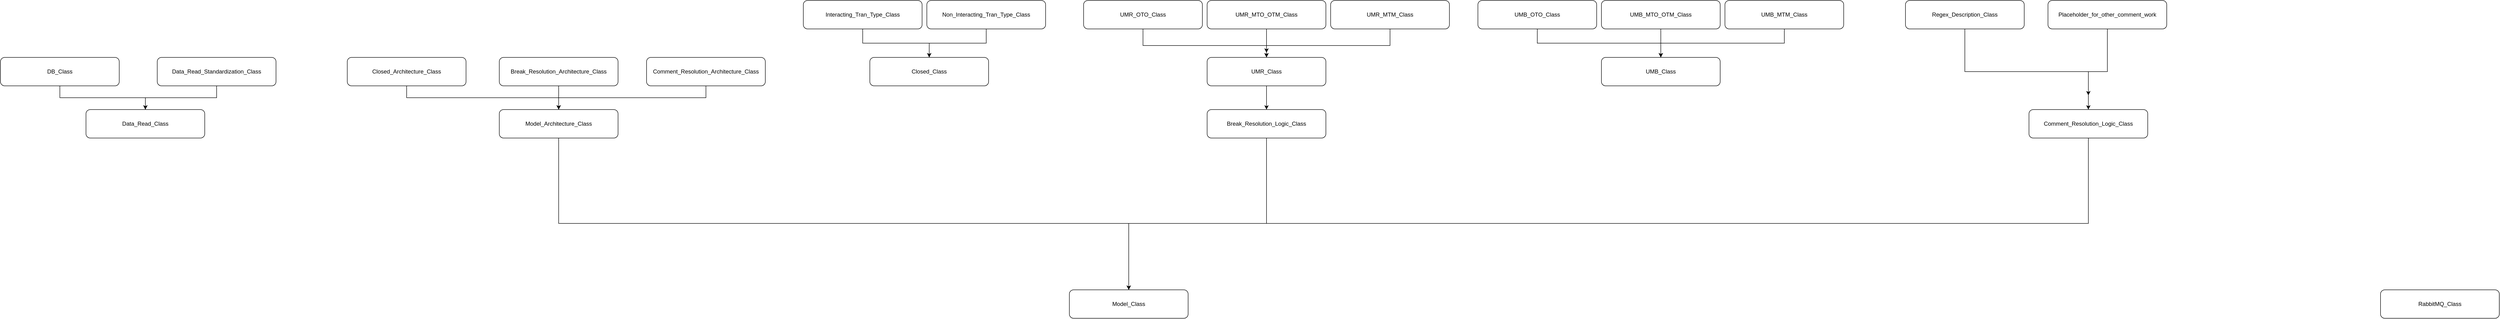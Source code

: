 <mxfile version="15.2.9" type="device"><diagram id="h__1ENWta0kDHQKzGXym" name="Page-1"><mxGraphModel dx="1773" dy="1783" grid="1" gridSize="10" guides="1" tooltips="1" connect="1" arrows="1" fold="1" page="1" pageScale="1" pageWidth="827" pageHeight="1169" math="0" shadow="0"><root><mxCell id="0"/><mxCell id="1" parent="0"/><mxCell id="gYxiSioCZgGkHThGzrpN-26" style="edgeStyle=orthogonalEdgeStyle;rounded=0;orthogonalLoop=1;jettySize=auto;html=1;entryX=0.5;entryY=0;entryDx=0;entryDy=0;" parent="1" source="gYxiSioCZgGkHThGzrpN-1" target="gYxiSioCZgGkHThGzrpN-7" edge="1"><mxGeometry relative="1" as="geometry"/></mxCell><mxCell id="gYxiSioCZgGkHThGzrpN-1" value="Data_Read_Standardization_Class" style="rounded=1;whiteSpace=wrap;html=1;" parent="1" vertex="1"><mxGeometry x="-160" y="90" width="250" height="60" as="geometry"/></mxCell><mxCell id="gYxiSioCZgGkHThGzrpN-25" style="edgeStyle=orthogonalEdgeStyle;rounded=0;orthogonalLoop=1;jettySize=auto;html=1;entryX=0.5;entryY=0;entryDx=0;entryDy=0;" parent="1" source="gYxiSioCZgGkHThGzrpN-2" target="gYxiSioCZgGkHThGzrpN-7" edge="1"><mxGeometry relative="1" as="geometry"/></mxCell><mxCell id="gYxiSioCZgGkHThGzrpN-2" value="DB_Class" style="rounded=1;whiteSpace=wrap;html=1;" parent="1" vertex="1"><mxGeometry x="-490" y="90" width="250" height="60" as="geometry"/></mxCell><mxCell id="gYxiSioCZgGkHThGzrpN-28" style="edgeStyle=orthogonalEdgeStyle;rounded=0;orthogonalLoop=1;jettySize=auto;html=1;" parent="1" source="gYxiSioCZgGkHThGzrpN-3" target="gYxiSioCZgGkHThGzrpN-6" edge="1"><mxGeometry relative="1" as="geometry"/></mxCell><mxCell id="gYxiSioCZgGkHThGzrpN-3" value="Break_Resolution_Architecture_Class" style="rounded=1;whiteSpace=wrap;html=1;" parent="1" vertex="1"><mxGeometry x="560" y="90" width="250" height="60" as="geometry"/></mxCell><mxCell id="gYxiSioCZgGkHThGzrpN-37" style="edgeStyle=orthogonalEdgeStyle;rounded=0;orthogonalLoop=1;jettySize=auto;html=1;" parent="1" source="gYxiSioCZgGkHThGzrpN-4" target="gYxiSioCZgGkHThGzrpN-6" edge="1"><mxGeometry relative="1" as="geometry"><mxPoint x="870" y="200" as="targetPoint"/><Array as="points"><mxPoint x="995" y="175"/><mxPoint x="685" y="175"/></Array></mxGeometry></mxCell><mxCell id="gYxiSioCZgGkHThGzrpN-4" value="Comment_Resolution_Architecture_Class" style="rounded=1;whiteSpace=wrap;html=1;" parent="1" vertex="1"><mxGeometry x="870" y="90" width="250" height="60" as="geometry"/></mxCell><mxCell id="gYxiSioCZgGkHThGzrpN-5" value="Model_Class" style="rounded=1;whiteSpace=wrap;html=1;" parent="1" vertex="1"><mxGeometry x="1760" y="580" width="250" height="60" as="geometry"/></mxCell><mxCell id="gYxiSioCZgGkHThGzrpN-43" style="edgeStyle=orthogonalEdgeStyle;rounded=0;orthogonalLoop=1;jettySize=auto;html=1;" parent="1" source="gYxiSioCZgGkHThGzrpN-6" target="gYxiSioCZgGkHThGzrpN-5" edge="1"><mxGeometry relative="1" as="geometry"><mxPoint x="790" y="570" as="targetPoint"/><Array as="points"><mxPoint x="685" y="440"/><mxPoint x="1885" y="440"/></Array></mxGeometry></mxCell><mxCell id="gYxiSioCZgGkHThGzrpN-6" value="Model_Architecture_Class" style="rounded=1;whiteSpace=wrap;html=1;" parent="1" vertex="1"><mxGeometry x="560" y="200" width="250" height="60" as="geometry"/></mxCell><mxCell id="gYxiSioCZgGkHThGzrpN-7" value="Data_Read_Class" style="rounded=1;whiteSpace=wrap;html=1;" parent="1" vertex="1"><mxGeometry x="-310" y="200" width="250" height="60" as="geometry"/></mxCell><mxCell id="gYxiSioCZgGkHThGzrpN-8" value="Closed_Class" style="rounded=1;whiteSpace=wrap;html=1;" parent="1" vertex="1"><mxGeometry x="1340" y="90" width="250" height="60" as="geometry"/></mxCell><mxCell id="gYxiSioCZgGkHThGzrpN-35" style="edgeStyle=orthogonalEdgeStyle;rounded=0;orthogonalLoop=1;jettySize=auto;html=1;entryX=0.5;entryY=0;entryDx=0;entryDy=0;" parent="1" source="gYxiSioCZgGkHThGzrpN-9" target="gYxiSioCZgGkHThGzrpN-10" edge="1"><mxGeometry relative="1" as="geometry"/></mxCell><mxCell id="gYxiSioCZgGkHThGzrpN-9" value="UMR_Class" style="rounded=1;whiteSpace=wrap;html=1;" parent="1" vertex="1"><mxGeometry x="2050" y="90" width="250" height="60" as="geometry"/></mxCell><mxCell id="gYxiSioCZgGkHThGzrpN-44" style="edgeStyle=orthogonalEdgeStyle;rounded=0;orthogonalLoop=1;jettySize=auto;html=1;" parent="1" source="gYxiSioCZgGkHThGzrpN-10" target="gYxiSioCZgGkHThGzrpN-5" edge="1"><mxGeometry relative="1" as="geometry"><mxPoint x="2160" y="570" as="targetPoint"/><Array as="points"><mxPoint x="2175" y="440"/><mxPoint x="1885" y="440"/></Array></mxGeometry></mxCell><mxCell id="gYxiSioCZgGkHThGzrpN-10" value="Break_Resolution_Logic_Class" style="rounded=1;whiteSpace=wrap;html=1;" parent="1" vertex="1"><mxGeometry x="2050" y="200" width="250" height="60" as="geometry"/></mxCell><mxCell id="gYxiSioCZgGkHThGzrpN-32" style="edgeStyle=orthogonalEdgeStyle;rounded=0;orthogonalLoop=1;jettySize=auto;html=1;" parent="1" source="gYxiSioCZgGkHThGzrpN-12" target="gYxiSioCZgGkHThGzrpN-9" edge="1"><mxGeometry relative="1" as="geometry"><mxPoint x="2020" y="100" as="targetPoint"/><Array as="points"><mxPoint x="1915" y="65"/><mxPoint x="2175" y="65"/></Array></mxGeometry></mxCell><mxCell id="gYxiSioCZgGkHThGzrpN-12" value="UMR_OTO_&lt;span style=&quot;color: rgba(0 , 0 , 0 , 0) ; font-family: monospace ; font-size: 0px&quot;&gt;%3CmxGraphModel%3E%3Croot%3E%3CmxCell%20id%3D%220%22%2F%3E%3CmxCell%20id%3D%221%22%20parent%3D%220%22%2F%3E%3CmxCell%20id%3D%222%22%20value%3D%22UMR_Class%22%20style%3D%22rounded%3D1%3BwhiteSpace%3Dwrap%3Bhtml%3D1%3B%22%20vertex%3D%221%22%20parent%3D%221%22%3E%3CmxGeometry%20x%3D%221640%22%20y%3D%2290%22%20width%3D%22250%22%20height%3D%2260%22%20as%3D%22geometry%22%2F%3E%3C%2FmxCell%3E%3C%2Froot%3E%3C%2FmxGraphModel%3E&lt;/span&gt;Class" style="rounded=1;whiteSpace=wrap;html=1;" parent="1" vertex="1"><mxGeometry x="1790" y="-30" width="250" height="60" as="geometry"/></mxCell><mxCell id="gYxiSioCZgGkHThGzrpN-33" style="edgeStyle=orthogonalEdgeStyle;rounded=0;orthogonalLoop=1;jettySize=auto;html=1;" parent="1" source="gYxiSioCZgGkHThGzrpN-13" edge="1"><mxGeometry relative="1" as="geometry"><mxPoint x="2175" y="80" as="targetPoint"/></mxGeometry></mxCell><mxCell id="gYxiSioCZgGkHThGzrpN-13" value="UMR_MTO_OTM_&lt;span style=&quot;color: rgba(0 , 0 , 0 , 0) ; font-family: monospace ; font-size: 0px&quot;&gt;%3CmxGraphModel%3E%3Croot%3E%3CmxCell%20id%3D%220%22%2F%3E%3CmxCell%20id%3D%221%22%20parent%3D%220%22%2F%3E%3CmxCell%20id%3D%222%22%20value%3D%22UMR_Class%22%20style%3D%22rounded%3D1%3BwhiteSpace%3Dwrap%3Bhtml%3D1%3B%22%20vertex%3D%221%22%20parent%3D%221%22%3E%3CmxGeometry%20x%3D%221640%22%20y%3D%2290%22%20width%3D%22250%22%20height%3D%2260%22%20as%3D%22geometry%22%2F%3E%3C%2FmxCell%3E%3C%2Froot%3E%3C%2FmxGraphModel%3E&lt;/span&gt;Class" style="rounded=1;whiteSpace=wrap;html=1;" parent="1" vertex="1"><mxGeometry x="2050" y="-30" width="250" height="60" as="geometry"/></mxCell><mxCell id="gYxiSioCZgGkHThGzrpN-34" style="edgeStyle=orthogonalEdgeStyle;rounded=0;orthogonalLoop=1;jettySize=auto;html=1;" parent="1" source="gYxiSioCZgGkHThGzrpN-14" target="gYxiSioCZgGkHThGzrpN-9" edge="1"><mxGeometry relative="1" as="geometry"><mxPoint x="2350" y="100" as="targetPoint"/><Array as="points"><mxPoint x="2435" y="65"/><mxPoint x="2175" y="65"/></Array></mxGeometry></mxCell><mxCell id="gYxiSioCZgGkHThGzrpN-14" value="UMR_MTM_&lt;span style=&quot;color: rgba(0 , 0 , 0 , 0) ; font-family: monospace ; font-size: 0px&quot;&gt;%3CmxGraphModel%3E%3Croot%3E%3CmxCell%20id%3D%220%22%2F%3E%3CmxCell%20id%3D%221%22%20parent%3D%220%22%2F%3E%3CmxCell%20id%3D%222%22%20value%3D%22UMR_Class%22%20style%3D%22rounded%3D1%3BwhiteSpace%3Dwrap%3Bhtml%3D1%3B%22%20vertex%3D%221%22%20parent%3D%221%22%3E%3CmxGeometry%20x%3D%221640%22%20y%3D%2290%22%20width%3D%22250%22%20height%3D%2260%22%20as%3D%22geometry%22%2F%3E%3C%2FmxCell%3E%3C%2Froot%3E%3C%2FmxGraphModel%3E&lt;/span&gt;Class" style="rounded=1;whiteSpace=wrap;html=1;" parent="1" vertex="1"><mxGeometry x="2310" y="-30" width="250" height="60" as="geometry"/></mxCell><mxCell id="gYxiSioCZgGkHThGzrpN-15" value="UMB_Class" style="rounded=1;whiteSpace=wrap;html=1;" parent="1" vertex="1"><mxGeometry x="2880" y="90" width="250" height="60" as="geometry"/></mxCell><mxCell id="gYxiSioCZgGkHThGzrpN-38" style="edgeStyle=orthogonalEdgeStyle;rounded=0;orthogonalLoop=1;jettySize=auto;html=1;" parent="1" source="gYxiSioCZgGkHThGzrpN-16" target="gYxiSioCZgGkHThGzrpN-15" edge="1"><mxGeometry relative="1" as="geometry"><mxPoint x="2870" y="90" as="targetPoint"/><Array as="points"><mxPoint x="2745" y="60"/><mxPoint x="3005" y="60"/></Array></mxGeometry></mxCell><mxCell id="gYxiSioCZgGkHThGzrpN-16" value="UMB_OTO_&lt;span style=&quot;color: rgba(0 , 0 , 0 , 0) ; font-family: monospace ; font-size: 0px&quot;&gt;%3CmxGraphModel%3E%3Croot%3E%3CmxCell%20id%3D%220%22%2F%3E%3CmxCell%20id%3D%221%22%20parent%3D%220%22%2F%3E%3CmxCell%20id%3D%222%22%20value%3D%22UMR_Class%22%20style%3D%22rounded%3D1%3BwhiteSpace%3Dwrap%3Bhtml%3D1%3B%22%20vertex%3D%221%22%20parent%3D%221%22%3E%3CmxGeometry%20x%3D%221640%22%20y%3D%2290%22%20width%3D%22250%22%20height%3D%2260%22%20as%3D%22geometry%22%2F%3E%3C%2FmxCell%3E%3C%2Froot%3E%3C%2FmxGraphModel%3E&lt;/span&gt;Class" style="rounded=1;whiteSpace=wrap;html=1;" parent="1" vertex="1"><mxGeometry x="2620" y="-30" width="250" height="60" as="geometry"/></mxCell><mxCell id="gYxiSioCZgGkHThGzrpN-39" value="" style="edgeStyle=orthogonalEdgeStyle;rounded=0;orthogonalLoop=1;jettySize=auto;html=1;" parent="1" source="gYxiSioCZgGkHThGzrpN-17" target="gYxiSioCZgGkHThGzrpN-15" edge="1"><mxGeometry relative="1" as="geometry"/></mxCell><mxCell id="gYxiSioCZgGkHThGzrpN-17" value="UMB_MTO_OTM_&lt;span style=&quot;color: rgba(0 , 0 , 0 , 0) ; font-family: monospace ; font-size: 0px&quot;&gt;%3CmxGraphModel%3E%3Croot%3E%3CmxCell%20id%3D%220%22%2F%3E%3CmxCell%20id%3D%221%22%20parent%3D%220%22%2F%3E%3CmxCell%20id%3D%222%22%20value%3D%22UMR_Class%22%20style%3D%22rounded%3D1%3BwhiteSpace%3Dwrap%3Bhtml%3D1%3B%22%20vertex%3D%221%22%20parent%3D%221%22%3E%3CmxGeometry%20x%3D%221640%22%20y%3D%2290%22%20width%3D%22250%22%20height%3D%2260%22%20as%3D%22geometry%22%2F%3E%3C%2FmxCell%3E%3C%2Froot%3E%3C%2FmxGraphModel%3E&lt;/span&gt;Class" style="rounded=1;whiteSpace=wrap;html=1;" parent="1" vertex="1"><mxGeometry x="2880" y="-30" width="250" height="60" as="geometry"/></mxCell><mxCell id="gYxiSioCZgGkHThGzrpN-40" style="edgeStyle=orthogonalEdgeStyle;rounded=0;orthogonalLoop=1;jettySize=auto;html=1;" parent="1" source="gYxiSioCZgGkHThGzrpN-18" target="gYxiSioCZgGkHThGzrpN-15" edge="1"><mxGeometry relative="1" as="geometry"><mxPoint x="3190" y="90" as="targetPoint"/><Array as="points"><mxPoint x="3265" y="60"/><mxPoint x="3005" y="60"/></Array></mxGeometry></mxCell><mxCell id="gYxiSioCZgGkHThGzrpN-18" value="UMB_MTM_&lt;span style=&quot;color: rgba(0 , 0 , 0 , 0) ; font-family: monospace ; font-size: 0px&quot;&gt;%3CmxGraphModel%3E%3Croot%3E%3CmxCell%20id%3D%220%22%2F%3E%3CmxCell%20id%3D%221%22%20parent%3D%220%22%2F%3E%3CmxCell%20id%3D%222%22%20value%3D%22UMR_Class%22%20style%3D%22rounded%3D1%3BwhiteSpace%3Dwrap%3Bhtml%3D1%3B%22%20vertex%3D%221%22%20parent%3D%221%22%3E%3CmxGeometry%20x%3D%221640%22%20y%3D%2290%22%20width%3D%22250%22%20height%3D%2260%22%20as%3D%22geometry%22%2F%3E%3C%2FmxCell%3E%3C%2Froot%3E%3C%2FmxGraphModel%3E&lt;/span&gt;Class" style="rounded=1;whiteSpace=wrap;html=1;" parent="1" vertex="1"><mxGeometry x="3140" y="-30" width="250" height="60" as="geometry"/></mxCell><mxCell id="gYxiSioCZgGkHThGzrpN-30" style="edgeStyle=orthogonalEdgeStyle;rounded=0;orthogonalLoop=1;jettySize=auto;html=1;entryX=0.5;entryY=0;entryDx=0;entryDy=0;" parent="1" source="gYxiSioCZgGkHThGzrpN-19" target="gYxiSioCZgGkHThGzrpN-8" edge="1"><mxGeometry relative="1" as="geometry"/></mxCell><mxCell id="gYxiSioCZgGkHThGzrpN-19" value="Interacting_Tran_Type_&lt;span style=&quot;color: rgba(0 , 0 , 0 , 0) ; font-family: monospace ; font-size: 0px&quot;&gt;%3CmxGraphModel%3E%3Croot%3E%3CmxCell%20id%3D%220%22%2F%3E%3CmxCell%20id%3D%221%22%20parent%3D%220%22%2F%3E%3CmxCell%20id%3D%222%22%20value%3D%22UMR_Class%22%20style%3D%22rounded%3D1%3BwhiteSpace%3Dwrap%3Bhtml%3D1%3B%22%20vertex%3D%221%22%20parent%3D%221%22%3E%3CmxGeometry%20x%3D%221640%22%20y%3D%2290%22%20width%3D%22250%22%20height%3D%2260%22%20as%3D%22geometry%22%2F%3E%3C%2FmxCell%3E%3C%2Froot%3E%3C%2FmxGraphModel%3E&lt;/span&gt;Class" style="rounded=1;whiteSpace=wrap;html=1;" parent="1" vertex="1"><mxGeometry x="1200" y="-30" width="250" height="60" as="geometry"/></mxCell><mxCell id="gYxiSioCZgGkHThGzrpN-31" style="edgeStyle=orthogonalEdgeStyle;rounded=0;orthogonalLoop=1;jettySize=auto;html=1;entryX=0.5;entryY=0;entryDx=0;entryDy=0;" parent="1" source="gYxiSioCZgGkHThGzrpN-20" target="gYxiSioCZgGkHThGzrpN-8" edge="1"><mxGeometry relative="1" as="geometry"/></mxCell><mxCell id="gYxiSioCZgGkHThGzrpN-20" value="Non_Interacting_Tran_Type_&lt;span style=&quot;color: rgba(0 , 0 , 0 , 0) ; font-family: monospace ; font-size: 0px&quot;&gt;%3CmxGraphModel%3E%3Croot%3E%3CmxCell%20id%3D%220%22%2F%3E%3CmxCell%20id%3D%221%22%20parent%3D%220%22%2F%3E%3CmxCell%20id%3D%222%22%20value%3D%22UMR_Class%22%20style%3D%22rounded%3D1%3BwhiteSpace%3Dwrap%3Bhtml%3D1%3B%22%20vertex%3D%221%22%20parent%3D%221%22%3E%3CmxGeometry%20x%3D%221640%22%20y%3D%2290%22%20width%3D%22250%22%20height%3D%2260%22%20as%3D%22geometry%22%2F%3E%3C%2FmxCell%3E%3C%2Froot%3E%3C%2FmxGraphModel%3E&lt;/span&gt;Class" style="rounded=1;whiteSpace=wrap;html=1;" parent="1" vertex="1"><mxGeometry x="1460" y="-30" width="250" height="60" as="geometry"/></mxCell><mxCell id="gYxiSioCZgGkHThGzrpN-36" style="edgeStyle=orthogonalEdgeStyle;rounded=0;orthogonalLoop=1;jettySize=auto;html=1;" parent="1" source="gYxiSioCZgGkHThGzrpN-21" target="gYxiSioCZgGkHThGzrpN-6" edge="1"><mxGeometry relative="1" as="geometry"><mxPoint x="480" y="200" as="targetPoint"/><Array as="points"><mxPoint x="365" y="175"/><mxPoint x="685" y="175"/></Array></mxGeometry></mxCell><mxCell id="gYxiSioCZgGkHThGzrpN-21" value="Closed_Architecture_Class" style="rounded=1;whiteSpace=wrap;html=1;" parent="1" vertex="1"><mxGeometry x="240" y="90" width="250" height="60" as="geometry"/></mxCell><mxCell id="gYxiSioCZgGkHThGzrpN-45" style="edgeStyle=orthogonalEdgeStyle;rounded=0;orthogonalLoop=1;jettySize=auto;html=1;" parent="1" source="gYxiSioCZgGkHThGzrpN-22" target="gYxiSioCZgGkHThGzrpN-5" edge="1"><mxGeometry relative="1" as="geometry"><mxPoint x="1890" y="610" as="targetPoint"/><Array as="points"><mxPoint x="3905" y="440"/><mxPoint x="1885" y="440"/></Array></mxGeometry></mxCell><mxCell id="gYxiSioCZgGkHThGzrpN-22" value="Comment_Resolution_Logic_Class" style="rounded=1;whiteSpace=wrap;html=1;" parent="1" vertex="1"><mxGeometry x="3780" y="200" width="250" height="60" as="geometry"/></mxCell><mxCell id="gYxiSioCZgGkHThGzrpN-41" style="edgeStyle=orthogonalEdgeStyle;rounded=0;orthogonalLoop=1;jettySize=auto;html=1;" parent="1" source="gYxiSioCZgGkHThGzrpN-23" target="gYxiSioCZgGkHThGzrpN-22" edge="1"><mxGeometry relative="1" as="geometry"><mxPoint x="3700" y="210" as="targetPoint"/><Array as="points"><mxPoint x="3645" y="120"/><mxPoint x="3905" y="120"/></Array></mxGeometry></mxCell><mxCell id="gYxiSioCZgGkHThGzrpN-23" value="Regex_Description_Class" style="rounded=1;whiteSpace=wrap;html=1;" parent="1" vertex="1"><mxGeometry x="3520" y="-30" width="250" height="60" as="geometry"/></mxCell><mxCell id="gYxiSioCZgGkHThGzrpN-42" style="edgeStyle=orthogonalEdgeStyle;rounded=0;orthogonalLoop=1;jettySize=auto;html=1;" parent="1" source="gYxiSioCZgGkHThGzrpN-24" edge="1"><mxGeometry relative="1" as="geometry"><mxPoint x="3905" y="170" as="targetPoint"/><Array as="points"><mxPoint x="3945" y="120"/><mxPoint x="3905" y="120"/></Array></mxGeometry></mxCell><mxCell id="gYxiSioCZgGkHThGzrpN-24" value="Placeholder_for_other_comment_work" style="rounded=1;whiteSpace=wrap;html=1;" parent="1" vertex="1"><mxGeometry x="3820" y="-30" width="250" height="60" as="geometry"/></mxCell><mxCell id="7j6mEUFfG7uNIn8f28Qg-1" value="RabbitMQ_Class" style="rounded=1;whiteSpace=wrap;html=1;" vertex="1" parent="1"><mxGeometry x="4520" y="580" width="250" height="60" as="geometry"/></mxCell></root></mxGraphModel></diagram></mxfile>
